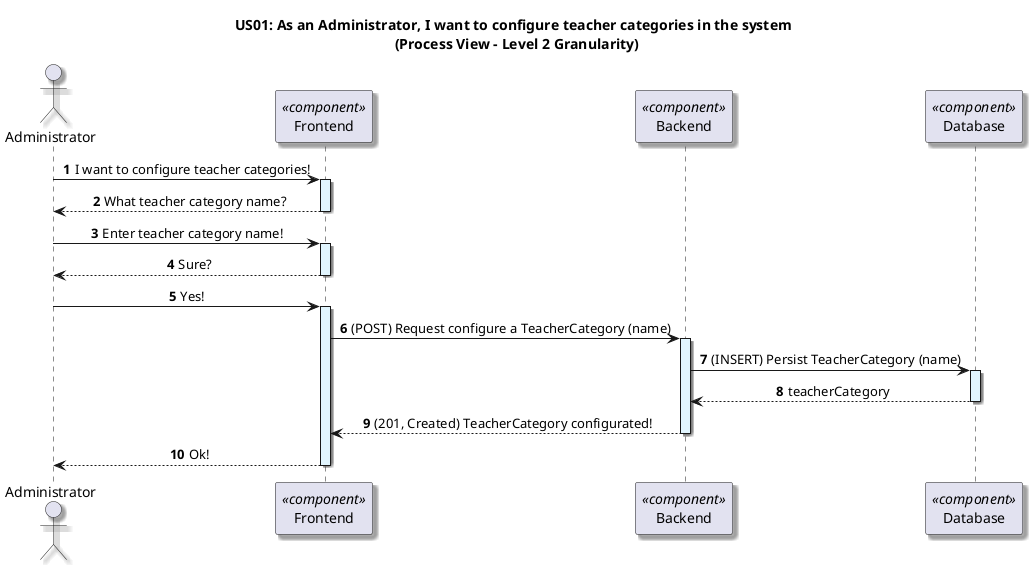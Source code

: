 @startuml

title US01: As an Administrator, I want to configure teacher categories in the system \n (Process View - Level 2 Granularity)

skinparam componentStyle component
skinparam defaultTextAlignment center
skinparam shadowing true

autonumber

actor Administrator as admin

participant "Frontend" as frontend <<component>>
participant "Backend" as backend <<component>>
participant "Database" as db <<component>>

admin -> frontend: I want to configure teacher categories!
activate frontend #E1F5FE

frontend --> admin: What teacher category name?
deactivate frontend

admin -> frontend: Enter teacher category name!
activate frontend #E1F5FE

frontend --> admin: Sure?
deactivate frontend

admin -> frontend: Yes!
activate frontend #E1F5FE

frontend -> backend: (POST) Request configure a TeacherCategory (name)
activate backend #E1F5FE

backend -> db: (INSERT) Persist TeacherCategory (name)
activate db #E1F5FE
db --> backend: teacherCategory
deactivate db

backend --> frontend: (201, Created) TeacherCategory configurated!
deactivate backend

frontend --> admin: Ok!
deactivate frontend

@enduml